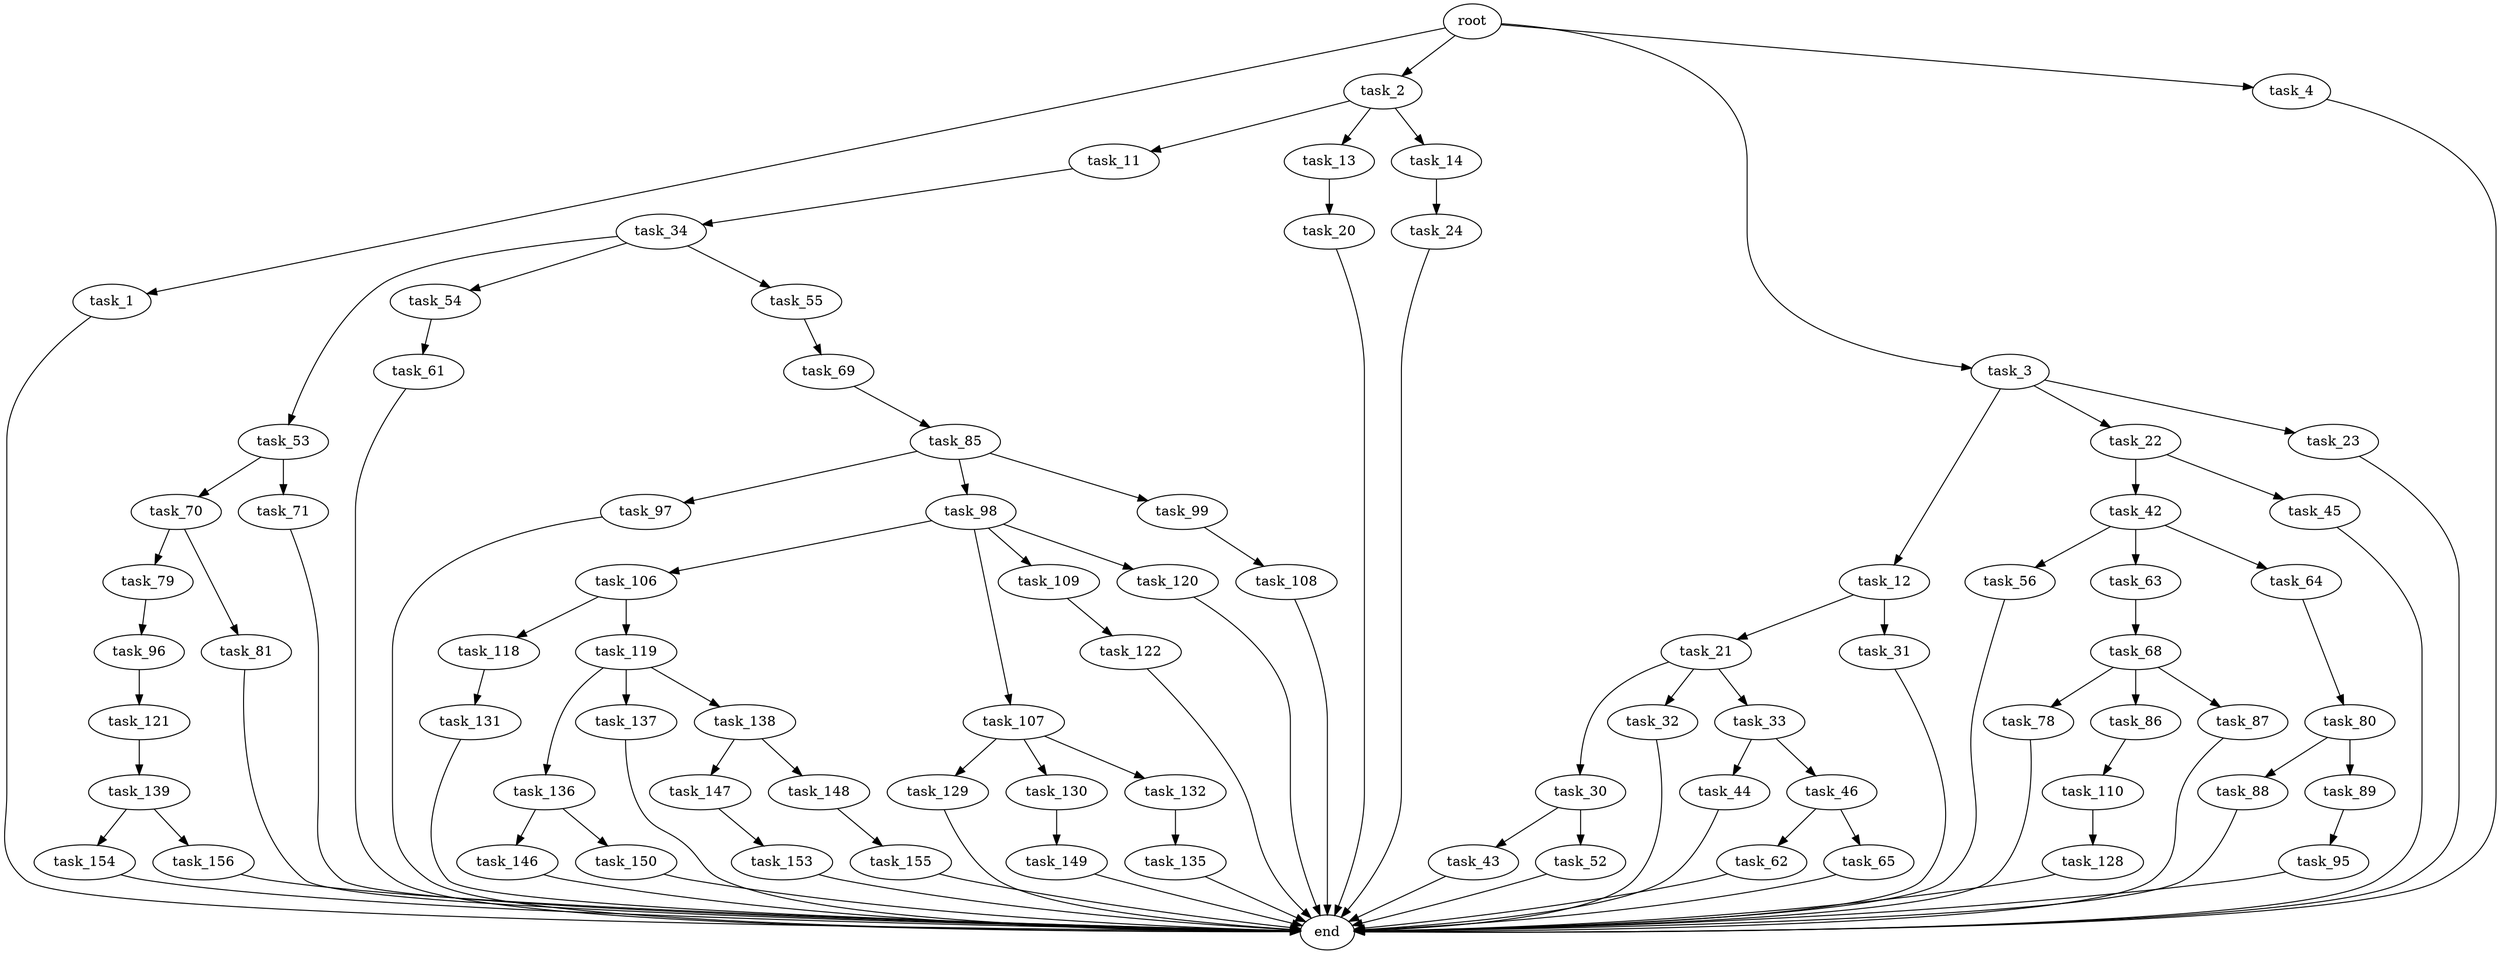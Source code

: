 digraph G {
  root [size="0.000000"];
  task_1 [size="8589934592.000000"];
  task_2 [size="1998450159.000000"];
  task_3 [size="79022685969.000000"];
  task_4 [size="24450317518.000000"];
  task_11 [size="149301220143.000000"];
  task_12 [size="33249811218.000000"];
  task_13 [size="782757789696.000000"];
  task_14 [size="3367432179.000000"];
  task_20 [size="206695200200.000000"];
  task_21 [size="4553071513.000000"];
  task_22 [size="8589934592.000000"];
  task_23 [size="3542262397.000000"];
  task_24 [size="549755813888.000000"];
  task_30 [size="364250563072.000000"];
  task_31 [size="782757789696.000000"];
  task_32 [size="4807064560.000000"];
  task_33 [size="490659638931.000000"];
  task_34 [size="474237910426.000000"];
  task_42 [size="405048962016.000000"];
  task_43 [size="2598648289.000000"];
  task_44 [size="14104366094.000000"];
  task_45 [size="134217728000.000000"];
  task_46 [size="45663212604.000000"];
  task_52 [size="68719476736.000000"];
  task_53 [size="68719476736.000000"];
  task_54 [size="8589934592.000000"];
  task_55 [size="231928233984.000000"];
  task_56 [size="162222880408.000000"];
  task_61 [size="3758715635.000000"];
  task_62 [size="134217728000.000000"];
  task_63 [size="68719476736.000000"];
  task_64 [size="1073741824000.000000"];
  task_65 [size="763155301.000000"];
  task_68 [size="5570574693.000000"];
  task_69 [size="9286753041.000000"];
  task_70 [size="549755813888.000000"];
  task_71 [size="134217728000.000000"];
  task_78 [size="50840170759.000000"];
  task_79 [size="468973486410.000000"];
  task_80 [size="3759999193.000000"];
  task_81 [size="68719476736.000000"];
  task_85 [size="621766673705.000000"];
  task_86 [size="211066697587.000000"];
  task_87 [size="134217728000.000000"];
  task_88 [size="1049514122.000000"];
  task_89 [size="149879476064.000000"];
  task_95 [size="28991029248.000000"];
  task_96 [size="7958295144.000000"];
  task_97 [size="990548689155.000000"];
  task_98 [size="656147903007.000000"];
  task_99 [size="31377148680.000000"];
  task_106 [size="242309196053.000000"];
  task_107 [size="285111455877.000000"];
  task_108 [size="2964453059.000000"];
  task_109 [size="2127139347.000000"];
  task_110 [size="123994832637.000000"];
  task_118 [size="68719476736.000000"];
  task_119 [size="231928233984.000000"];
  task_120 [size="353915801349.000000"];
  task_121 [size="2704629988.000000"];
  task_122 [size="134217728000.000000"];
  task_128 [size="68719476736.000000"];
  task_129 [size="134217728000.000000"];
  task_130 [size="18812365750.000000"];
  task_131 [size="295542166420.000000"];
  task_132 [size="3587180684.000000"];
  task_135 [size="417908165277.000000"];
  task_136 [size="134217728000.000000"];
  task_137 [size="4474703133.000000"];
  task_138 [size="46068282013.000000"];
  task_139 [size="8589934592.000000"];
  task_146 [size="395838541422.000000"];
  task_147 [size="410085259236.000000"];
  task_148 [size="19124220127.000000"];
  task_149 [size="782757789696.000000"];
  task_150 [size="8668572867.000000"];
  task_153 [size="9649242930.000000"];
  task_154 [size="231928233984.000000"];
  task_155 [size="14628926136.000000"];
  task_156 [size="862837309526.000000"];
  end [size="0.000000"];

  root -> task_1 [size="1.000000"];
  root -> task_2 [size="1.000000"];
  root -> task_3 [size="1.000000"];
  root -> task_4 [size="1.000000"];
  task_1 -> end [size="1.000000"];
  task_2 -> task_11 [size="33554432.000000"];
  task_2 -> task_13 [size="33554432.000000"];
  task_2 -> task_14 [size="33554432.000000"];
  task_3 -> task_12 [size="209715200.000000"];
  task_3 -> task_22 [size="209715200.000000"];
  task_3 -> task_23 [size="209715200.000000"];
  task_4 -> end [size="1.000000"];
  task_11 -> task_34 [size="536870912.000000"];
  task_12 -> task_21 [size="536870912.000000"];
  task_12 -> task_31 [size="536870912.000000"];
  task_13 -> task_20 [size="679477248.000000"];
  task_14 -> task_24 [size="75497472.000000"];
  task_20 -> end [size="1.000000"];
  task_21 -> task_30 [size="75497472.000000"];
  task_21 -> task_32 [size="75497472.000000"];
  task_21 -> task_33 [size="75497472.000000"];
  task_22 -> task_42 [size="33554432.000000"];
  task_22 -> task_45 [size="33554432.000000"];
  task_23 -> end [size="1.000000"];
  task_24 -> end [size="1.000000"];
  task_30 -> task_43 [size="301989888.000000"];
  task_30 -> task_52 [size="301989888.000000"];
  task_31 -> end [size="1.000000"];
  task_32 -> end [size="1.000000"];
  task_33 -> task_44 [size="536870912.000000"];
  task_33 -> task_46 [size="536870912.000000"];
  task_34 -> task_53 [size="301989888.000000"];
  task_34 -> task_54 [size="301989888.000000"];
  task_34 -> task_55 [size="301989888.000000"];
  task_42 -> task_56 [size="301989888.000000"];
  task_42 -> task_63 [size="301989888.000000"];
  task_42 -> task_64 [size="301989888.000000"];
  task_43 -> end [size="1.000000"];
  task_44 -> end [size="1.000000"];
  task_45 -> end [size="1.000000"];
  task_46 -> task_62 [size="838860800.000000"];
  task_46 -> task_65 [size="838860800.000000"];
  task_52 -> end [size="1.000000"];
  task_53 -> task_70 [size="134217728.000000"];
  task_53 -> task_71 [size="134217728.000000"];
  task_54 -> task_61 [size="33554432.000000"];
  task_55 -> task_69 [size="301989888.000000"];
  task_56 -> end [size="1.000000"];
  task_61 -> end [size="1.000000"];
  task_62 -> end [size="1.000000"];
  task_63 -> task_68 [size="134217728.000000"];
  task_64 -> task_80 [size="838860800.000000"];
  task_65 -> end [size="1.000000"];
  task_68 -> task_78 [size="679477248.000000"];
  task_68 -> task_86 [size="679477248.000000"];
  task_68 -> task_87 [size="679477248.000000"];
  task_69 -> task_85 [size="679477248.000000"];
  task_70 -> task_79 [size="536870912.000000"];
  task_70 -> task_81 [size="536870912.000000"];
  task_71 -> end [size="1.000000"];
  task_78 -> end [size="1.000000"];
  task_79 -> task_96 [size="301989888.000000"];
  task_80 -> task_88 [size="134217728.000000"];
  task_80 -> task_89 [size="134217728.000000"];
  task_81 -> end [size="1.000000"];
  task_85 -> task_97 [size="679477248.000000"];
  task_85 -> task_98 [size="679477248.000000"];
  task_85 -> task_99 [size="679477248.000000"];
  task_86 -> task_110 [size="411041792.000000"];
  task_87 -> end [size="1.000000"];
  task_88 -> end [size="1.000000"];
  task_89 -> task_95 [size="411041792.000000"];
  task_95 -> end [size="1.000000"];
  task_96 -> task_121 [size="209715200.000000"];
  task_97 -> end [size="1.000000"];
  task_98 -> task_106 [size="411041792.000000"];
  task_98 -> task_107 [size="411041792.000000"];
  task_98 -> task_109 [size="411041792.000000"];
  task_98 -> task_120 [size="411041792.000000"];
  task_99 -> task_108 [size="33554432.000000"];
  task_106 -> task_118 [size="209715200.000000"];
  task_106 -> task_119 [size="209715200.000000"];
  task_107 -> task_129 [size="209715200.000000"];
  task_107 -> task_130 [size="209715200.000000"];
  task_107 -> task_132 [size="209715200.000000"];
  task_108 -> end [size="1.000000"];
  task_109 -> task_122 [size="75497472.000000"];
  task_110 -> task_128 [size="536870912.000000"];
  task_118 -> task_131 [size="134217728.000000"];
  task_119 -> task_136 [size="301989888.000000"];
  task_119 -> task_137 [size="301989888.000000"];
  task_119 -> task_138 [size="301989888.000000"];
  task_120 -> end [size="1.000000"];
  task_121 -> task_139 [size="75497472.000000"];
  task_122 -> end [size="1.000000"];
  task_128 -> end [size="1.000000"];
  task_129 -> end [size="1.000000"];
  task_130 -> task_149 [size="33554432.000000"];
  task_131 -> end [size="1.000000"];
  task_132 -> task_135 [size="75497472.000000"];
  task_135 -> end [size="1.000000"];
  task_136 -> task_146 [size="209715200.000000"];
  task_136 -> task_150 [size="209715200.000000"];
  task_137 -> end [size="1.000000"];
  task_138 -> task_147 [size="838860800.000000"];
  task_138 -> task_148 [size="838860800.000000"];
  task_139 -> task_154 [size="33554432.000000"];
  task_139 -> task_156 [size="33554432.000000"];
  task_146 -> end [size="1.000000"];
  task_147 -> task_153 [size="411041792.000000"];
  task_148 -> task_155 [size="33554432.000000"];
  task_149 -> end [size="1.000000"];
  task_150 -> end [size="1.000000"];
  task_153 -> end [size="1.000000"];
  task_154 -> end [size="1.000000"];
  task_155 -> end [size="1.000000"];
  task_156 -> end [size="1.000000"];
}
